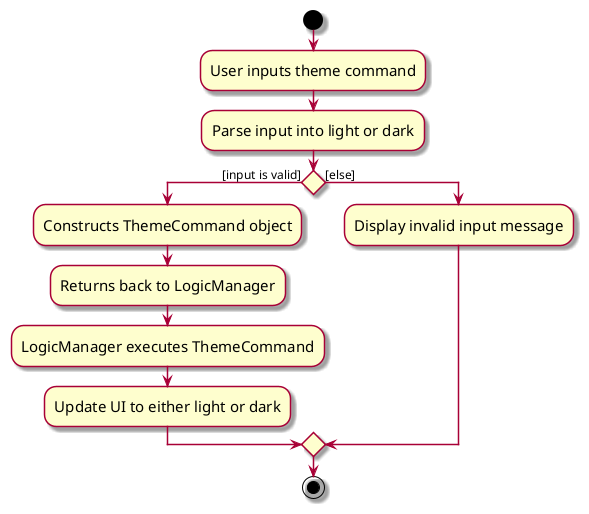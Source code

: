 @startuml
skin rose
skinparam ActivityFontSize 15
skinparam ArrowFontSize 12
start
:User inputs theme command;
:Parse input into light or dark;

'Since the beta syntax does not support placing the condition outside the
'diamond we place it as the true branch instead.

if () then ([input is valid])
    :Constructs ThemeCommand object;
    :Returns back to LogicManager;
    :LogicManager executes ThemeCommand;
    :Update UI to either light or dark;
else ([else])
:Display invalid input message;

endif
stop
@enduml
